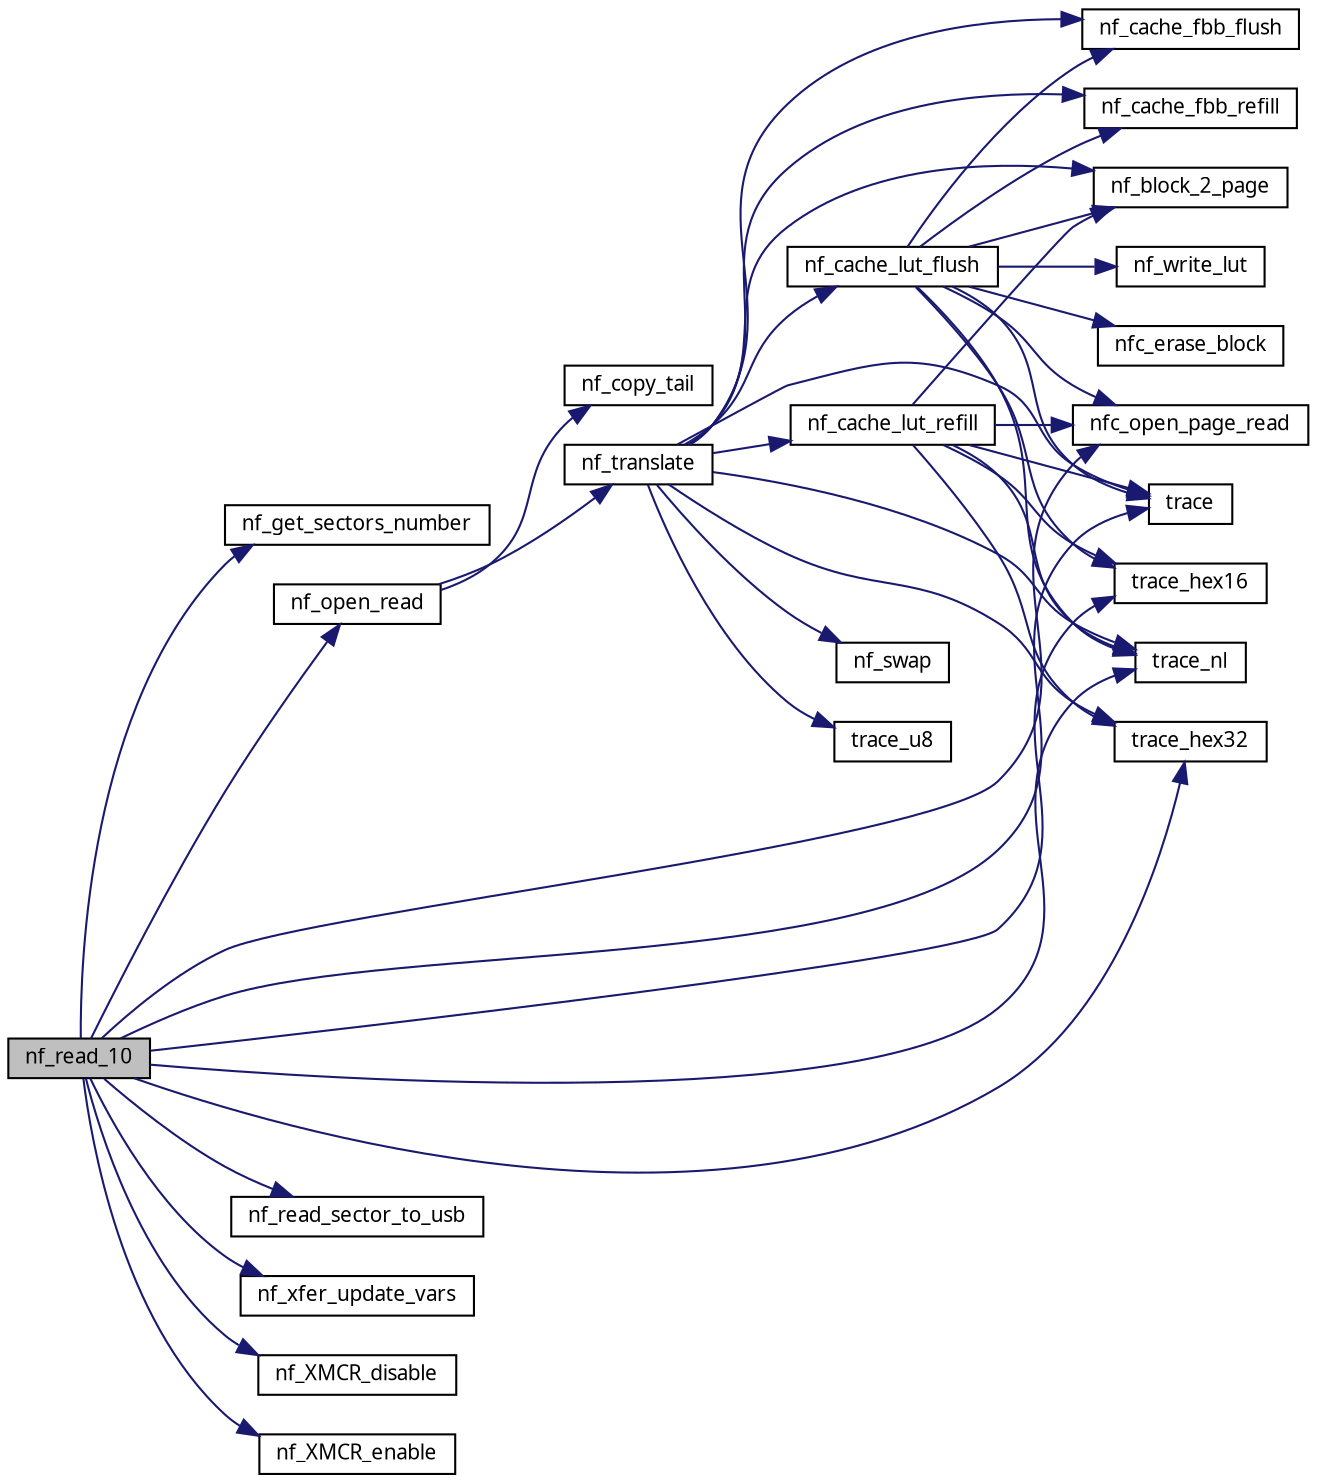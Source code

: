 digraph G
{
  edge [fontname="FreeSans.ttf",fontsize=10,labelfontname="FreeSans.ttf",labelfontsize=10];
  node [fontname="FreeSans.ttf",fontsize=10,shape=record];
  rankdir=LR;
  Node1 [label="nf_read_10",height=0.2,width=0.4,color="black", fillcolor="grey75", style="filled" fontcolor="black"];
  Node1 -> Node2 [color="midnightblue",fontsize=10,style="solid",fontname="FreeSans.ttf"];
  Node2 [label="nf_get_sectors_number",height=0.2,width=0.4,color="black", fillcolor="white", style="filled",URL="$a00062.html#f935b5cf31febdb455f0b157944ae27b",tooltip="Returns a pointer on the internal buffer address."];
  Node1 -> Node3 [color="midnightblue",fontsize=10,style="solid",fontname="FreeSans.ttf"];
  Node3 [label="nf_open_read",height=0.2,width=0.4,color="black", fillcolor="white", style="filled",URL="$a00062.html#e55b89875aaa8140a7cba32fa683671a",tooltip="Prepare a read session on the flash memory."];
  Node3 -> Node4 [color="midnightblue",fontsize=10,style="solid",fontname="FreeSans.ttf"];
  Node4 [label="nf_copy_tail",height=0.2,width=0.4,color="black", fillcolor="white", style="filled",URL="$a00062.html#a38cbc2641b27ca8fe33b40dbfdd7486"];
  Node3 -> Node5 [color="midnightblue",fontsize=10,style="solid",fontname="FreeSans.ttf"];
  Node5 [label="nf_translate",height=0.2,width=0.4,color="black", fillcolor="white", style="filled",URL="$a00062.html#4a1dd64acf67b8ab91e9ea1c0b976c4f",tooltip="Translate a logical sector to physical parameters."];
  Node5 -> Node6 [color="midnightblue",fontsize=10,style="solid",fontname="FreeSans.ttf"];
  Node6 [label="nf_block_2_page",height=0.2,width=0.4,color="black", fillcolor="white", style="filled",URL="$a00062.html#f713bee0ed464d2bfa6876cd9d4ef296"];
  Node5 -> Node7 [color="midnightblue",fontsize=10,style="solid",fontname="FreeSans.ttf"];
  Node7 [label="nf_cache_fbb_flush",height=0.2,width=0.4,color="black", fillcolor="white", style="filled",URL="$a00062.html#4eb467f47ee05e8b863e8da657db4c2f",tooltip="Flushes the FBB cache into a new FBB entry."];
  Node5 -> Node8 [color="midnightblue",fontsize=10,style="solid",fontname="FreeSans.ttf"];
  Node8 [label="nf_cache_fbb_refill",height=0.2,width=0.4,color="black", fillcolor="white", style="filled",URL="$a00062.html#524dde7169bece3f9ce79e1c56d7412b",tooltip="Reload the FBB cache memory, starting from 0."];
  Node5 -> Node9 [color="midnightblue",fontsize=10,style="solid",fontname="FreeSans.ttf"];
  Node9 [label="nf_cache_lut_flush",height=0.2,width=0.4,color="black", fillcolor="white", style="filled",URL="$a00062.html#c029fba5c62db088a077b69802d61f91",tooltip="Flushes the LUT cache into a new LUT entry."];
  Node9 -> Node6 [color="midnightblue",fontsize=10,style="solid",fontname="FreeSans.ttf"];
  Node9 -> Node7 [color="midnightblue",fontsize=10,style="solid",fontname="FreeSans.ttf"];
  Node9 -> Node8 [color="midnightblue",fontsize=10,style="solid",fontname="FreeSans.ttf"];
  Node9 -> Node10 [color="midnightblue",fontsize=10,style="solid",fontname="FreeSans.ttf"];
  Node10 [label="nf_write_lut",height=0.2,width=0.4,color="black", fillcolor="white", style="filled",URL="$a00062.html#4033ef04a3cbd39dc9d6071c6d7c2a9b",tooltip="Writes a LUT in memory from a buffer."];
  Node9 -> Node11 [color="midnightblue",fontsize=10,style="solid",fontname="FreeSans.ttf"];
  Node11 [label="nfc_erase_block",height=0.2,width=0.4,color="black", fillcolor="white", style="filled",URL="$a00060.html#4a7f7eed66f5eb678e4a96ae5dc32486",tooltip="Erases a block."];
  Node9 -> Node12 [color="midnightblue",fontsize=10,style="solid",fontname="FreeSans.ttf"];
  Node12 [label="nfc_open_page_read",height=0.2,width=0.4,color="black", fillcolor="white", style="filled",URL="$a00060.html#a0a322a0237ff247248591adb2b10fab",tooltip="Opens a page for read."];
  Node9 -> Node13 [color="midnightblue",fontsize=10,style="solid",fontname="FreeSans.ttf"];
  Node13 [label="trace",height=0.2,width=0.4,color="black", fillcolor="white", style="filled",URL="$a00043.html#33937de27cd71c4dab3027caaae4fdf9",tooltip="Fonction used for send a texte on OCD/Serial Debug Interface."];
  Node9 -> Node14 [color="midnightblue",fontsize=10,style="solid",fontname="FreeSans.ttf"];
  Node14 [label="trace_hex16",height=0.2,width=0.4,color="black", fillcolor="white", style="filled",URL="$a00043.html#b2fa7a964f1f12c6d41357ac95c452a9"];
  Node9 -> Node15 [color="midnightblue",fontsize=10,style="solid",fontname="FreeSans.ttf"];
  Node15 [label="trace_nl",height=0.2,width=0.4,color="black", fillcolor="white", style="filled",URL="$a00043.html#9b606c2b7ffbe1b46600f9719fc6caa6"];
  Node5 -> Node16 [color="midnightblue",fontsize=10,style="solid",fontname="FreeSans.ttf"];
  Node16 [label="nf_cache_lut_refill",height=0.2,width=0.4,color="black", fillcolor="white", style="filled",URL="$a00062.html#a41b7176d88738a2110b2f2e840f73ac",tooltip="Reload the LUT cache memory, starting from the specified logical block number given..."];
  Node16 -> Node6 [color="midnightblue",fontsize=10,style="solid",fontname="FreeSans.ttf"];
  Node16 -> Node12 [color="midnightblue",fontsize=10,style="solid",fontname="FreeSans.ttf"];
  Node16 -> Node13 [color="midnightblue",fontsize=10,style="solid",fontname="FreeSans.ttf"];
  Node16 -> Node14 [color="midnightblue",fontsize=10,style="solid",fontname="FreeSans.ttf"];
  Node16 -> Node17 [color="midnightblue",fontsize=10,style="solid",fontname="FreeSans.ttf"];
  Node17 [label="trace_hex32",height=0.2,width=0.4,color="black", fillcolor="white", style="filled",URL="$a00043.html#1f752dbcd0990c4943d2a3e6cb757748"];
  Node16 -> Node15 [color="midnightblue",fontsize=10,style="solid",fontname="FreeSans.ttf"];
  Node5 -> Node18 [color="midnightblue",fontsize=10,style="solid",fontname="FreeSans.ttf"];
  Node18 [label="nf_swap",height=0.2,width=0.4,color="black", fillcolor="white", style="filled",URL="$a00062.html#1a579e74d337851734361358c99c603e",tooltip="Swap 2 blocks from the LUT and the FBB."];
  Node5 -> Node13 [color="midnightblue",fontsize=10,style="solid",fontname="FreeSans.ttf"];
  Node5 -> Node17 [color="midnightblue",fontsize=10,style="solid",fontname="FreeSans.ttf"];
  Node5 -> Node15 [color="midnightblue",fontsize=10,style="solid",fontname="FreeSans.ttf"];
  Node5 -> Node19 [color="midnightblue",fontsize=10,style="solid",fontname="FreeSans.ttf"];
  Node19 [label="trace_u8",height=0.2,width=0.4,color="black", fillcolor="white", style="filled",URL="$a00043.html#d4bede103a48a856e8360af858be6c7a",tooltip="Fonction used to display a byte value in the decimal form on OCD/Serial Debug Interface..."];
  Node1 -> Node20 [color="midnightblue",fontsize=10,style="solid",fontname="FreeSans.ttf"];
  Node20 [label="nf_read_sector_to_usb",height=0.2,width=0.4,color="black", fillcolor="white", style="filled",URL="$a00062.html#cdf11d95306546b44630abeed06250d8",tooltip="This function transfers a page content (NF) to the USB macro The number of sectors..."];
  Node1 -> Node21 [color="midnightblue",fontsize=10,style="solid",fontname="FreeSans.ttf"];
  Node21 [label="nf_xfer_update_vars",height=0.2,width=0.4,color="black", fillcolor="white", style="filled",URL="$a00062.html#dffd0ae3871f945b0c9ec4fcdc45ee82",tooltip="This function update transfer variables, check if operation (read/write) is finished..."];
  Node1 -> Node22 [color="midnightblue",fontsize=10,style="solid",fontname="FreeSans.ttf"];
  Node22 [label="nf_XMCR_disable",height=0.2,width=0.4,color="black", fillcolor="white", style="filled",URL="$a00060.html#6008aafe936bca7bfc39a8db231c1e7b",tooltip="Disable the XMCR module of the AVR, to allow access to others peripherals that may..."];
  Node1 -> Node23 [color="midnightblue",fontsize=10,style="solid",fontname="FreeSans.ttf"];
  Node23 [label="nf_XMCR_enable",height=0.2,width=0.4,color="black", fillcolor="white", style="filled",URL="$a00060.html#2888ee8b7b2aad2f3e86eeff599729ca",tooltip="Enable the XMCR (Extending Memory Module) of the AVR to drive the NAND Flash."];
  Node1 -> Node12 [color="midnightblue",fontsize=10,style="solid",fontname="FreeSans.ttf"];
  Node1 -> Node13 [color="midnightblue",fontsize=10,style="solid",fontname="FreeSans.ttf"];
  Node1 -> Node14 [color="midnightblue",fontsize=10,style="solid",fontname="FreeSans.ttf"];
  Node1 -> Node17 [color="midnightblue",fontsize=10,style="solid",fontname="FreeSans.ttf"];
  Node1 -> Node15 [color="midnightblue",fontsize=10,style="solid",fontname="FreeSans.ttf"];
}
